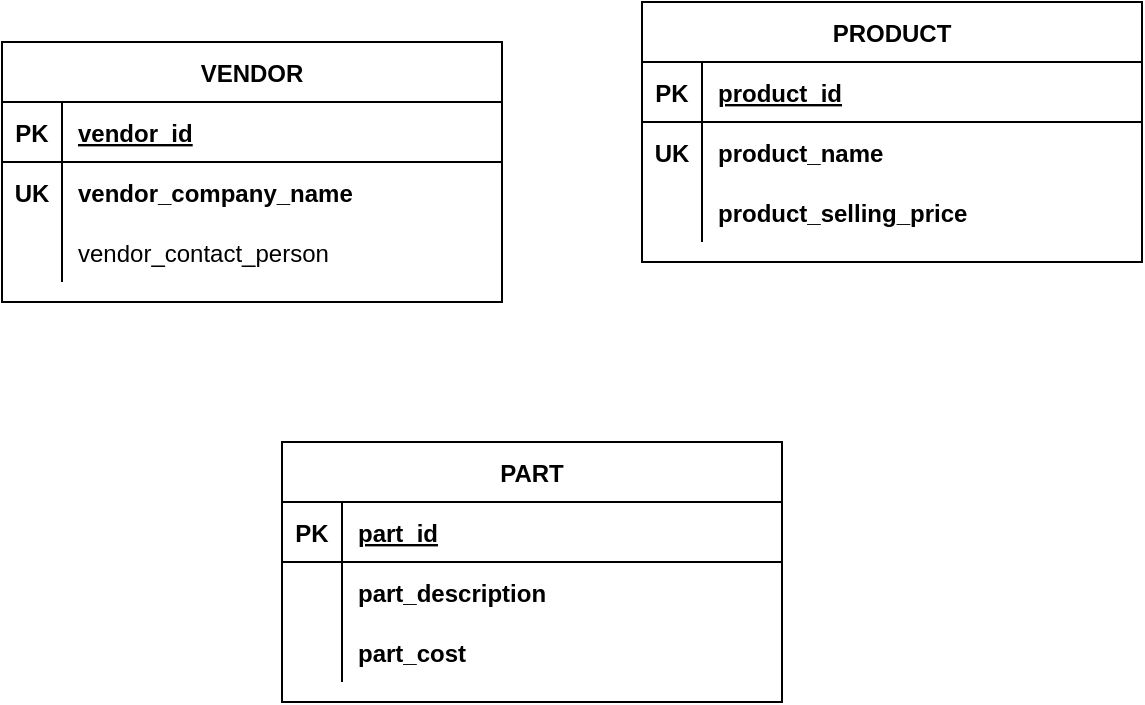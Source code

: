 <mxfile version="24.4.0" type="device" pages="3">
  <diagram id="C5RBs43oDa-KdzZeNtuy" name="P0202a">
    <mxGraphModel dx="1060" dy="654" grid="1" gridSize="10" guides="1" tooltips="1" connect="1" arrows="1" fold="1" page="1" pageScale="1" pageWidth="827" pageHeight="1169" math="0" shadow="0">
      <root>
        <mxCell id="WIyWlLk6GJQsqaUBKTNV-0" />
        <mxCell id="WIyWlLk6GJQsqaUBKTNV-1" parent="WIyWlLk6GJQsqaUBKTNV-0" />
        <mxCell id="L0qXDM-Z-F0Hf1p38Gab-0" value="PRODUCT" style="shape=table;startSize=30;container=1;collapsible=1;childLayout=tableLayout;fixedRows=1;rowLines=0;fontStyle=1;align=center;resizeLast=1;" vertex="1" parent="WIyWlLk6GJQsqaUBKTNV-1">
          <mxGeometry x="450" y="110" width="250" height="130" as="geometry" />
        </mxCell>
        <mxCell id="L0qXDM-Z-F0Hf1p38Gab-1" value="" style="shape=partialRectangle;collapsible=0;dropTarget=0;pointerEvents=0;fillColor=none;points=[[0,0.5],[1,0.5]];portConstraint=eastwest;top=0;left=0;right=0;bottom=1;" vertex="1" parent="L0qXDM-Z-F0Hf1p38Gab-0">
          <mxGeometry y="30" width="250" height="30" as="geometry" />
        </mxCell>
        <mxCell id="L0qXDM-Z-F0Hf1p38Gab-2" value="PK" style="shape=partialRectangle;overflow=hidden;connectable=0;fillColor=none;top=0;left=0;bottom=0;right=0;fontStyle=1;" vertex="1" parent="L0qXDM-Z-F0Hf1p38Gab-1">
          <mxGeometry width="30" height="30" as="geometry">
            <mxRectangle width="30" height="30" as="alternateBounds" />
          </mxGeometry>
        </mxCell>
        <mxCell id="L0qXDM-Z-F0Hf1p38Gab-3" value="product_id" style="shape=partialRectangle;overflow=hidden;connectable=0;fillColor=none;top=0;left=0;bottom=0;right=0;align=left;spacingLeft=6;fontStyle=5;" vertex="1" parent="L0qXDM-Z-F0Hf1p38Gab-1">
          <mxGeometry x="30" width="220" height="30" as="geometry">
            <mxRectangle width="220" height="30" as="alternateBounds" />
          </mxGeometry>
        </mxCell>
        <mxCell id="L0qXDM-Z-F0Hf1p38Gab-4" value="" style="shape=partialRectangle;collapsible=0;dropTarget=0;pointerEvents=0;fillColor=none;points=[[0,0.5],[1,0.5]];portConstraint=eastwest;top=0;left=0;right=0;bottom=0;" vertex="1" parent="L0qXDM-Z-F0Hf1p38Gab-0">
          <mxGeometry y="60" width="250" height="30" as="geometry" />
        </mxCell>
        <mxCell id="L0qXDM-Z-F0Hf1p38Gab-5" value="UK" style="shape=partialRectangle;overflow=hidden;connectable=0;fillColor=none;top=0;left=0;bottom=0;right=0;fontStyle=1" vertex="1" parent="L0qXDM-Z-F0Hf1p38Gab-4">
          <mxGeometry width="30" height="30" as="geometry">
            <mxRectangle width="30" height="30" as="alternateBounds" />
          </mxGeometry>
        </mxCell>
        <mxCell id="L0qXDM-Z-F0Hf1p38Gab-6" value="product_name" style="shape=partialRectangle;overflow=hidden;connectable=0;fillColor=none;top=0;left=0;bottom=0;right=0;align=left;spacingLeft=6;fontStyle=1" vertex="1" parent="L0qXDM-Z-F0Hf1p38Gab-4">
          <mxGeometry x="30" width="220" height="30" as="geometry">
            <mxRectangle width="220" height="30" as="alternateBounds" />
          </mxGeometry>
        </mxCell>
        <mxCell id="L0qXDM-Z-F0Hf1p38Gab-7" value="" style="shape=partialRectangle;collapsible=0;dropTarget=0;pointerEvents=0;fillColor=none;points=[[0,0.5],[1,0.5]];portConstraint=eastwest;top=0;left=0;right=0;bottom=0;" vertex="1" parent="L0qXDM-Z-F0Hf1p38Gab-0">
          <mxGeometry y="90" width="250" height="30" as="geometry" />
        </mxCell>
        <mxCell id="L0qXDM-Z-F0Hf1p38Gab-8" value="" style="shape=partialRectangle;overflow=hidden;connectable=0;fillColor=none;top=0;left=0;bottom=0;right=0;" vertex="1" parent="L0qXDM-Z-F0Hf1p38Gab-7">
          <mxGeometry width="30" height="30" as="geometry">
            <mxRectangle width="30" height="30" as="alternateBounds" />
          </mxGeometry>
        </mxCell>
        <mxCell id="L0qXDM-Z-F0Hf1p38Gab-9" value="product_selling_price" style="shape=partialRectangle;overflow=hidden;connectable=0;fillColor=none;top=0;left=0;bottom=0;right=0;align=left;spacingLeft=6;fontStyle=1" vertex="1" parent="L0qXDM-Z-F0Hf1p38Gab-7">
          <mxGeometry x="30" width="220" height="30" as="geometry">
            <mxRectangle width="220" height="30" as="alternateBounds" />
          </mxGeometry>
        </mxCell>
        <mxCell id="L0qXDM-Z-F0Hf1p38Gab-19" value="PART" style="shape=table;startSize=30;container=1;collapsible=1;childLayout=tableLayout;fixedRows=1;rowLines=0;fontStyle=1;align=center;resizeLast=1;" vertex="1" parent="WIyWlLk6GJQsqaUBKTNV-1">
          <mxGeometry x="270" y="330" width="250" height="130" as="geometry" />
        </mxCell>
        <mxCell id="L0qXDM-Z-F0Hf1p38Gab-20" value="" style="shape=partialRectangle;collapsible=0;dropTarget=0;pointerEvents=0;fillColor=none;points=[[0,0.5],[1,0.5]];portConstraint=eastwest;top=0;left=0;right=0;bottom=1;" vertex="1" parent="L0qXDM-Z-F0Hf1p38Gab-19">
          <mxGeometry y="30" width="250" height="30" as="geometry" />
        </mxCell>
        <mxCell id="L0qXDM-Z-F0Hf1p38Gab-21" value="PK" style="shape=partialRectangle;overflow=hidden;connectable=0;fillColor=none;top=0;left=0;bottom=0;right=0;fontStyle=1;" vertex="1" parent="L0qXDM-Z-F0Hf1p38Gab-20">
          <mxGeometry width="30" height="30" as="geometry">
            <mxRectangle width="30" height="30" as="alternateBounds" />
          </mxGeometry>
        </mxCell>
        <mxCell id="L0qXDM-Z-F0Hf1p38Gab-22" value="part_id" style="shape=partialRectangle;overflow=hidden;connectable=0;fillColor=none;top=0;left=0;bottom=0;right=0;align=left;spacingLeft=6;fontStyle=5;" vertex="1" parent="L0qXDM-Z-F0Hf1p38Gab-20">
          <mxGeometry x="30" width="220" height="30" as="geometry">
            <mxRectangle width="220" height="30" as="alternateBounds" />
          </mxGeometry>
        </mxCell>
        <mxCell id="L0qXDM-Z-F0Hf1p38Gab-23" value="" style="shape=partialRectangle;collapsible=0;dropTarget=0;pointerEvents=0;fillColor=none;points=[[0,0.5],[1,0.5]];portConstraint=eastwest;top=0;left=0;right=0;bottom=0;" vertex="1" parent="L0qXDM-Z-F0Hf1p38Gab-19">
          <mxGeometry y="60" width="250" height="30" as="geometry" />
        </mxCell>
        <mxCell id="L0qXDM-Z-F0Hf1p38Gab-24" value="" style="shape=partialRectangle;overflow=hidden;connectable=0;fillColor=none;top=0;left=0;bottom=0;right=0;" vertex="1" parent="L0qXDM-Z-F0Hf1p38Gab-23">
          <mxGeometry width="30" height="30" as="geometry">
            <mxRectangle width="30" height="30" as="alternateBounds" />
          </mxGeometry>
        </mxCell>
        <mxCell id="L0qXDM-Z-F0Hf1p38Gab-25" value="part_description" style="shape=partialRectangle;overflow=hidden;connectable=0;fillColor=none;top=0;left=0;bottom=0;right=0;align=left;spacingLeft=6;fontStyle=1" vertex="1" parent="L0qXDM-Z-F0Hf1p38Gab-23">
          <mxGeometry x="30" width="220" height="30" as="geometry">
            <mxRectangle width="220" height="30" as="alternateBounds" />
          </mxGeometry>
        </mxCell>
        <mxCell id="L0qXDM-Z-F0Hf1p38Gab-26" value="" style="shape=partialRectangle;collapsible=0;dropTarget=0;pointerEvents=0;fillColor=none;points=[[0,0.5],[1,0.5]];portConstraint=eastwest;top=0;left=0;right=0;bottom=0;" vertex="1" parent="L0qXDM-Z-F0Hf1p38Gab-19">
          <mxGeometry y="90" width="250" height="30" as="geometry" />
        </mxCell>
        <mxCell id="L0qXDM-Z-F0Hf1p38Gab-27" value="" style="shape=partialRectangle;overflow=hidden;connectable=0;fillColor=none;top=0;left=0;bottom=0;right=0;" vertex="1" parent="L0qXDM-Z-F0Hf1p38Gab-26">
          <mxGeometry width="30" height="30" as="geometry">
            <mxRectangle width="30" height="30" as="alternateBounds" />
          </mxGeometry>
        </mxCell>
        <mxCell id="L0qXDM-Z-F0Hf1p38Gab-28" value="part_cost" style="shape=partialRectangle;overflow=hidden;connectable=0;fillColor=none;top=0;left=0;bottom=0;right=0;align=left;spacingLeft=6;fontStyle=1" vertex="1" parent="L0qXDM-Z-F0Hf1p38Gab-26">
          <mxGeometry x="30" width="220" height="30" as="geometry">
            <mxRectangle width="220" height="30" as="alternateBounds" />
          </mxGeometry>
        </mxCell>
        <mxCell id="L0qXDM-Z-F0Hf1p38Gab-38" value="VENDOR" style="shape=table;startSize=30;container=1;collapsible=1;childLayout=tableLayout;fixedRows=1;rowLines=0;fontStyle=1;align=center;resizeLast=1;" vertex="1" parent="WIyWlLk6GJQsqaUBKTNV-1">
          <mxGeometry x="130" y="130" width="250" height="130" as="geometry" />
        </mxCell>
        <mxCell id="L0qXDM-Z-F0Hf1p38Gab-39" value="" style="shape=partialRectangle;collapsible=0;dropTarget=0;pointerEvents=0;fillColor=none;points=[[0,0.5],[1,0.5]];portConstraint=eastwest;top=0;left=0;right=0;bottom=1;" vertex="1" parent="L0qXDM-Z-F0Hf1p38Gab-38">
          <mxGeometry y="30" width="250" height="30" as="geometry" />
        </mxCell>
        <mxCell id="L0qXDM-Z-F0Hf1p38Gab-40" value="PK" style="shape=partialRectangle;overflow=hidden;connectable=0;fillColor=none;top=0;left=0;bottom=0;right=0;fontStyle=1;" vertex="1" parent="L0qXDM-Z-F0Hf1p38Gab-39">
          <mxGeometry width="30" height="30" as="geometry">
            <mxRectangle width="30" height="30" as="alternateBounds" />
          </mxGeometry>
        </mxCell>
        <mxCell id="L0qXDM-Z-F0Hf1p38Gab-41" value="vendor_id" style="shape=partialRectangle;overflow=hidden;connectable=0;fillColor=none;top=0;left=0;bottom=0;right=0;align=left;spacingLeft=6;fontStyle=5;" vertex="1" parent="L0qXDM-Z-F0Hf1p38Gab-39">
          <mxGeometry x="30" width="220" height="30" as="geometry">
            <mxRectangle width="220" height="30" as="alternateBounds" />
          </mxGeometry>
        </mxCell>
        <mxCell id="L0qXDM-Z-F0Hf1p38Gab-42" value="" style="shape=partialRectangle;collapsible=0;dropTarget=0;pointerEvents=0;fillColor=none;points=[[0,0.5],[1,0.5]];portConstraint=eastwest;top=0;left=0;right=0;bottom=0;" vertex="1" parent="L0qXDM-Z-F0Hf1p38Gab-38">
          <mxGeometry y="60" width="250" height="30" as="geometry" />
        </mxCell>
        <mxCell id="L0qXDM-Z-F0Hf1p38Gab-43" value="UK" style="shape=partialRectangle;overflow=hidden;connectable=0;fillColor=none;top=0;left=0;bottom=0;right=0;fontStyle=1" vertex="1" parent="L0qXDM-Z-F0Hf1p38Gab-42">
          <mxGeometry width="30" height="30" as="geometry">
            <mxRectangle width="30" height="30" as="alternateBounds" />
          </mxGeometry>
        </mxCell>
        <mxCell id="L0qXDM-Z-F0Hf1p38Gab-44" value="vendor_company_name" style="shape=partialRectangle;overflow=hidden;connectable=0;fillColor=none;top=0;left=0;bottom=0;right=0;align=left;spacingLeft=6;fontStyle=1" vertex="1" parent="L0qXDM-Z-F0Hf1p38Gab-42">
          <mxGeometry x="30" width="220" height="30" as="geometry">
            <mxRectangle width="220" height="30" as="alternateBounds" />
          </mxGeometry>
        </mxCell>
        <mxCell id="L0qXDM-Z-F0Hf1p38Gab-45" value="" style="shape=partialRectangle;collapsible=0;dropTarget=0;pointerEvents=0;fillColor=none;points=[[0,0.5],[1,0.5]];portConstraint=eastwest;top=0;left=0;right=0;bottom=0;" vertex="1" parent="L0qXDM-Z-F0Hf1p38Gab-38">
          <mxGeometry y="90" width="250" height="30" as="geometry" />
        </mxCell>
        <mxCell id="L0qXDM-Z-F0Hf1p38Gab-46" value="" style="shape=partialRectangle;overflow=hidden;connectable=0;fillColor=none;top=0;left=0;bottom=0;right=0;" vertex="1" parent="L0qXDM-Z-F0Hf1p38Gab-45">
          <mxGeometry width="30" height="30" as="geometry">
            <mxRectangle width="30" height="30" as="alternateBounds" />
          </mxGeometry>
        </mxCell>
        <mxCell id="L0qXDM-Z-F0Hf1p38Gab-47" value="vendor_contact_person" style="shape=partialRectangle;overflow=hidden;connectable=0;fillColor=none;top=0;left=0;bottom=0;right=0;align=left;spacingLeft=6;" vertex="1" parent="L0qXDM-Z-F0Hf1p38Gab-45">
          <mxGeometry x="30" width="220" height="30" as="geometry">
            <mxRectangle width="220" height="30" as="alternateBounds" />
          </mxGeometry>
        </mxCell>
      </root>
    </mxGraphModel>
  </diagram>
  <diagram id="CpUJgVUSTQFi-jkZVCvm" name="P0202b">
    <mxGraphModel dx="1193" dy="736" grid="1" gridSize="10" guides="1" tooltips="1" connect="1" arrows="1" fold="1" page="1" pageScale="1" pageWidth="827" pageHeight="1169" math="0" shadow="0">
      <root>
        <mxCell id="0" />
        <mxCell id="1" parent="0" />
        <mxCell id="_E5y_nJ24D2AhwQ01guT-1" value="PRODUCT" style="shape=table;startSize=30;container=1;collapsible=1;childLayout=tableLayout;fixedRows=1;rowLines=0;fontStyle=1;align=center;resizeLast=1;" vertex="1" parent="1">
          <mxGeometry x="510" y="60" width="250" height="120" as="geometry" />
        </mxCell>
        <mxCell id="_E5y_nJ24D2AhwQ01guT-2" value="" style="shape=partialRectangle;collapsible=0;dropTarget=0;pointerEvents=0;fillColor=none;points=[[0,0.5],[1,0.5]];portConstraint=eastwest;top=0;left=0;right=0;bottom=1;" vertex="1" parent="_E5y_nJ24D2AhwQ01guT-1">
          <mxGeometry y="30" width="250" height="30" as="geometry" />
        </mxCell>
        <mxCell id="_E5y_nJ24D2AhwQ01guT-3" value="PK" style="shape=partialRectangle;overflow=hidden;connectable=0;fillColor=none;top=0;left=0;bottom=0;right=0;fontStyle=1;" vertex="1" parent="_E5y_nJ24D2AhwQ01guT-2">
          <mxGeometry width="30" height="30" as="geometry">
            <mxRectangle width="30" height="30" as="alternateBounds" />
          </mxGeometry>
        </mxCell>
        <mxCell id="_E5y_nJ24D2AhwQ01guT-4" value="product_id" style="shape=partialRectangle;overflow=hidden;connectable=0;fillColor=none;top=0;left=0;bottom=0;right=0;align=left;spacingLeft=6;fontStyle=5;" vertex="1" parent="_E5y_nJ24D2AhwQ01guT-2">
          <mxGeometry x="30" width="220" height="30" as="geometry">
            <mxRectangle width="220" height="30" as="alternateBounds" />
          </mxGeometry>
        </mxCell>
        <mxCell id="_E5y_nJ24D2AhwQ01guT-5" value="" style="shape=partialRectangle;collapsible=0;dropTarget=0;pointerEvents=0;fillColor=none;points=[[0,0.5],[1,0.5]];portConstraint=eastwest;top=0;left=0;right=0;bottom=0;" vertex="1" parent="_E5y_nJ24D2AhwQ01guT-1">
          <mxGeometry y="60" width="250" height="30" as="geometry" />
        </mxCell>
        <mxCell id="_E5y_nJ24D2AhwQ01guT-6" value="UK" style="shape=partialRectangle;overflow=hidden;connectable=0;fillColor=none;top=0;left=0;bottom=0;right=0;fontStyle=1" vertex="1" parent="_E5y_nJ24D2AhwQ01guT-5">
          <mxGeometry width="30" height="30" as="geometry">
            <mxRectangle width="30" height="30" as="alternateBounds" />
          </mxGeometry>
        </mxCell>
        <mxCell id="_E5y_nJ24D2AhwQ01guT-7" value="product_name" style="shape=partialRectangle;overflow=hidden;connectable=0;fillColor=none;top=0;left=0;bottom=0;right=0;align=left;spacingLeft=6;fontStyle=1" vertex="1" parent="_E5y_nJ24D2AhwQ01guT-5">
          <mxGeometry x="30" width="220" height="30" as="geometry">
            <mxRectangle width="220" height="30" as="alternateBounds" />
          </mxGeometry>
        </mxCell>
        <mxCell id="_E5y_nJ24D2AhwQ01guT-8" value="" style="shape=partialRectangle;collapsible=0;dropTarget=0;pointerEvents=0;fillColor=none;points=[[0,0.5],[1,0.5]];portConstraint=eastwest;top=0;left=0;right=0;bottom=0;" vertex="1" parent="_E5y_nJ24D2AhwQ01guT-1">
          <mxGeometry y="90" width="250" height="30" as="geometry" />
        </mxCell>
        <mxCell id="_E5y_nJ24D2AhwQ01guT-9" value="" style="shape=partialRectangle;overflow=hidden;connectable=0;fillColor=none;top=0;left=0;bottom=0;right=0;" vertex="1" parent="_E5y_nJ24D2AhwQ01guT-8">
          <mxGeometry width="30" height="30" as="geometry">
            <mxRectangle width="30" height="30" as="alternateBounds" />
          </mxGeometry>
        </mxCell>
        <mxCell id="_E5y_nJ24D2AhwQ01guT-10" value="product_selling_price" style="shape=partialRectangle;overflow=hidden;connectable=0;fillColor=none;top=0;left=0;bottom=0;right=0;align=left;spacingLeft=6;fontStyle=1" vertex="1" parent="_E5y_nJ24D2AhwQ01guT-8">
          <mxGeometry x="30" width="220" height="30" as="geometry">
            <mxRectangle width="220" height="30" as="alternateBounds" />
          </mxGeometry>
        </mxCell>
        <mxCell id="_E5y_nJ24D2AhwQ01guT-11" value="PART" style="shape=table;startSize=30;container=1;collapsible=1;childLayout=tableLayout;fixedRows=1;rowLines=0;fontStyle=1;align=center;resizeLast=1;" vertex="1" parent="1">
          <mxGeometry x="350" y="350" width="250" height="180" as="geometry" />
        </mxCell>
        <mxCell id="_E5y_nJ24D2AhwQ01guT-12" value="" style="shape=partialRectangle;collapsible=0;dropTarget=0;pointerEvents=0;fillColor=none;points=[[0,0.5],[1,0.5]];portConstraint=eastwest;top=0;left=0;right=0;bottom=1;" vertex="1" parent="_E5y_nJ24D2AhwQ01guT-11">
          <mxGeometry y="30" width="250" height="30" as="geometry" />
        </mxCell>
        <mxCell id="_E5y_nJ24D2AhwQ01guT-13" value="PK" style="shape=partialRectangle;overflow=hidden;connectable=0;fillColor=none;top=0;left=0;bottom=0;right=0;fontStyle=1;" vertex="1" parent="_E5y_nJ24D2AhwQ01guT-12">
          <mxGeometry width="30" height="30" as="geometry">
            <mxRectangle width="30" height="30" as="alternateBounds" />
          </mxGeometry>
        </mxCell>
        <mxCell id="_E5y_nJ24D2AhwQ01guT-14" value="part_id" style="shape=partialRectangle;overflow=hidden;connectable=0;fillColor=none;top=0;left=0;bottom=0;right=0;align=left;spacingLeft=6;fontStyle=5;" vertex="1" parent="_E5y_nJ24D2AhwQ01guT-12">
          <mxGeometry x="30" width="220" height="30" as="geometry">
            <mxRectangle width="220" height="30" as="alternateBounds" />
          </mxGeometry>
        </mxCell>
        <mxCell id="_E5y_nJ24D2AhwQ01guT-15" value="" style="shape=partialRectangle;collapsible=0;dropTarget=0;pointerEvents=0;fillColor=none;points=[[0,0.5],[1,0.5]];portConstraint=eastwest;top=0;left=0;right=0;bottom=0;" vertex="1" parent="_E5y_nJ24D2AhwQ01guT-11">
          <mxGeometry y="60" width="250" height="30" as="geometry" />
        </mxCell>
        <mxCell id="_E5y_nJ24D2AhwQ01guT-16" value="UK" style="shape=partialRectangle;overflow=hidden;connectable=0;fillColor=none;top=0;left=0;bottom=0;right=0;fontStyle=1" vertex="1" parent="_E5y_nJ24D2AhwQ01guT-15">
          <mxGeometry width="30" height="30" as="geometry">
            <mxRectangle width="30" height="30" as="alternateBounds" />
          </mxGeometry>
        </mxCell>
        <mxCell id="_E5y_nJ24D2AhwQ01guT-17" value="part_description" style="shape=partialRectangle;overflow=hidden;connectable=0;fillColor=none;top=0;left=0;bottom=0;right=0;align=left;spacingLeft=6;fontStyle=1" vertex="1" parent="_E5y_nJ24D2AhwQ01guT-15">
          <mxGeometry x="30" width="220" height="30" as="geometry">
            <mxRectangle width="220" height="30" as="alternateBounds" />
          </mxGeometry>
        </mxCell>
        <mxCell id="_E5y_nJ24D2AhwQ01guT-18" value="" style="shape=partialRectangle;collapsible=0;dropTarget=0;pointerEvents=0;fillColor=none;points=[[0,0.5],[1,0.5]];portConstraint=eastwest;top=0;left=0;right=0;bottom=0;" vertex="1" parent="_E5y_nJ24D2AhwQ01guT-11">
          <mxGeometry y="90" width="250" height="30" as="geometry" />
        </mxCell>
        <mxCell id="_E5y_nJ24D2AhwQ01guT-19" value="" style="shape=partialRectangle;overflow=hidden;connectable=0;fillColor=none;top=0;left=0;bottom=0;right=0;" vertex="1" parent="_E5y_nJ24D2AhwQ01guT-18">
          <mxGeometry width="30" height="30" as="geometry">
            <mxRectangle width="30" height="30" as="alternateBounds" />
          </mxGeometry>
        </mxCell>
        <mxCell id="_E5y_nJ24D2AhwQ01guT-20" value="part_cost" style="shape=partialRectangle;overflow=hidden;connectable=0;fillColor=none;top=0;left=0;bottom=0;right=0;align=left;spacingLeft=6;fontStyle=1" vertex="1" parent="_E5y_nJ24D2AhwQ01guT-18">
          <mxGeometry x="30" width="220" height="30" as="geometry">
            <mxRectangle width="220" height="30" as="alternateBounds" />
          </mxGeometry>
        </mxCell>
        <mxCell id="_E5y_nJ24D2AhwQ01guT-31" value="" style="shape=partialRectangle;collapsible=0;dropTarget=0;pointerEvents=0;fillColor=none;points=[[0,0.5],[1,0.5]];portConstraint=eastwest;top=0;left=0;right=0;bottom=0;" vertex="1" parent="_E5y_nJ24D2AhwQ01guT-11">
          <mxGeometry y="120" width="250" height="30" as="geometry" />
        </mxCell>
        <mxCell id="_E5y_nJ24D2AhwQ01guT-32" value="FK" style="shape=partialRectangle;overflow=hidden;connectable=0;fillColor=none;top=0;left=0;bottom=0;right=0;fontStyle=1" vertex="1" parent="_E5y_nJ24D2AhwQ01guT-31">
          <mxGeometry width="30" height="30" as="geometry">
            <mxRectangle width="30" height="30" as="alternateBounds" />
          </mxGeometry>
        </mxCell>
        <mxCell id="_E5y_nJ24D2AhwQ01guT-33" value="vendor_id" style="shape=partialRectangle;overflow=hidden;connectable=0;fillColor=none;top=0;left=0;bottom=0;right=0;align=left;spacingLeft=6;fontStyle=1" vertex="1" parent="_E5y_nJ24D2AhwQ01guT-31">
          <mxGeometry x="30" width="220" height="30" as="geometry">
            <mxRectangle width="220" height="30" as="alternateBounds" />
          </mxGeometry>
        </mxCell>
        <mxCell id="_E5y_nJ24D2AhwQ01guT-34" value="" style="shape=partialRectangle;collapsible=0;dropTarget=0;pointerEvents=0;fillColor=none;points=[[0,0.5],[1,0.5]];portConstraint=eastwest;top=0;left=0;right=0;bottom=0;" vertex="1" parent="_E5y_nJ24D2AhwQ01guT-11">
          <mxGeometry y="150" width="250" height="30" as="geometry" />
        </mxCell>
        <mxCell id="_E5y_nJ24D2AhwQ01guT-35" value="FK" style="shape=partialRectangle;overflow=hidden;connectable=0;fillColor=none;top=0;left=0;bottom=0;right=0;fontStyle=1" vertex="1" parent="_E5y_nJ24D2AhwQ01guT-34">
          <mxGeometry width="30" height="30" as="geometry">
            <mxRectangle width="30" height="30" as="alternateBounds" />
          </mxGeometry>
        </mxCell>
        <mxCell id="_E5y_nJ24D2AhwQ01guT-36" value="product id" style="shape=partialRectangle;overflow=hidden;connectable=0;fillColor=none;top=0;left=0;bottom=0;right=0;align=left;spacingLeft=6;fontStyle=1" vertex="1" parent="_E5y_nJ24D2AhwQ01guT-34">
          <mxGeometry x="30" width="220" height="30" as="geometry">
            <mxRectangle width="220" height="30" as="alternateBounds" />
          </mxGeometry>
        </mxCell>
        <mxCell id="_E5y_nJ24D2AhwQ01guT-21" value="VENDOR" style="shape=table;startSize=30;container=1;collapsible=1;childLayout=tableLayout;fixedRows=1;rowLines=0;fontStyle=1;align=center;resizeLast=1;" vertex="1" parent="1">
          <mxGeometry x="60" y="70" width="250" height="120" as="geometry" />
        </mxCell>
        <mxCell id="_E5y_nJ24D2AhwQ01guT-22" value="" style="shape=partialRectangle;collapsible=0;dropTarget=0;pointerEvents=0;fillColor=none;points=[[0,0.5],[1,0.5]];portConstraint=eastwest;top=0;left=0;right=0;bottom=1;" vertex="1" parent="_E5y_nJ24D2AhwQ01guT-21">
          <mxGeometry y="30" width="250" height="30" as="geometry" />
        </mxCell>
        <mxCell id="_E5y_nJ24D2AhwQ01guT-23" value="PK" style="shape=partialRectangle;overflow=hidden;connectable=0;fillColor=none;top=0;left=0;bottom=0;right=0;fontStyle=1;" vertex="1" parent="_E5y_nJ24D2AhwQ01guT-22">
          <mxGeometry width="30" height="30" as="geometry">
            <mxRectangle width="30" height="30" as="alternateBounds" />
          </mxGeometry>
        </mxCell>
        <mxCell id="_E5y_nJ24D2AhwQ01guT-24" value="vendor_id" style="shape=partialRectangle;overflow=hidden;connectable=0;fillColor=none;top=0;left=0;bottom=0;right=0;align=left;spacingLeft=6;fontStyle=5;" vertex="1" parent="_E5y_nJ24D2AhwQ01guT-22">
          <mxGeometry x="30" width="220" height="30" as="geometry">
            <mxRectangle width="220" height="30" as="alternateBounds" />
          </mxGeometry>
        </mxCell>
        <mxCell id="_E5y_nJ24D2AhwQ01guT-25" value="" style="shape=partialRectangle;collapsible=0;dropTarget=0;pointerEvents=0;fillColor=none;points=[[0,0.5],[1,0.5]];portConstraint=eastwest;top=0;left=0;right=0;bottom=0;" vertex="1" parent="_E5y_nJ24D2AhwQ01guT-21">
          <mxGeometry y="60" width="250" height="30" as="geometry" />
        </mxCell>
        <mxCell id="_E5y_nJ24D2AhwQ01guT-26" value="UK" style="shape=partialRectangle;overflow=hidden;connectable=0;fillColor=none;top=0;left=0;bottom=0;right=0;fontStyle=1" vertex="1" parent="_E5y_nJ24D2AhwQ01guT-25">
          <mxGeometry width="30" height="30" as="geometry">
            <mxRectangle width="30" height="30" as="alternateBounds" />
          </mxGeometry>
        </mxCell>
        <mxCell id="_E5y_nJ24D2AhwQ01guT-27" value="vendor_company_name" style="shape=partialRectangle;overflow=hidden;connectable=0;fillColor=none;top=0;left=0;bottom=0;right=0;align=left;spacingLeft=6;fontStyle=1" vertex="1" parent="_E5y_nJ24D2AhwQ01guT-25">
          <mxGeometry x="30" width="220" height="30" as="geometry">
            <mxRectangle width="220" height="30" as="alternateBounds" />
          </mxGeometry>
        </mxCell>
        <mxCell id="_E5y_nJ24D2AhwQ01guT-28" value="" style="shape=partialRectangle;collapsible=0;dropTarget=0;pointerEvents=0;fillColor=none;points=[[0,0.5],[1,0.5]];portConstraint=eastwest;top=0;left=0;right=0;bottom=0;" vertex="1" parent="_E5y_nJ24D2AhwQ01guT-21">
          <mxGeometry y="90" width="250" height="30" as="geometry" />
        </mxCell>
        <mxCell id="_E5y_nJ24D2AhwQ01guT-29" value="" style="shape=partialRectangle;overflow=hidden;connectable=0;fillColor=none;top=0;left=0;bottom=0;right=0;" vertex="1" parent="_E5y_nJ24D2AhwQ01guT-28">
          <mxGeometry width="30" height="30" as="geometry">
            <mxRectangle width="30" height="30" as="alternateBounds" />
          </mxGeometry>
        </mxCell>
        <mxCell id="_E5y_nJ24D2AhwQ01guT-30" value="vendor_contact_person" style="shape=partialRectangle;overflow=hidden;connectable=0;fillColor=none;top=0;left=0;bottom=0;right=0;align=left;spacingLeft=6;" vertex="1" parent="_E5y_nJ24D2AhwQ01guT-28">
          <mxGeometry x="30" width="220" height="30" as="geometry">
            <mxRectangle width="220" height="30" as="alternateBounds" />
          </mxGeometry>
        </mxCell>
        <mxCell id="_E5y_nJ24D2AhwQ01guT-37" style="edgeStyle=orthogonalEdgeStyle;rounded=0;orthogonalLoop=1;jettySize=auto;html=1;exitX=1;exitY=0.5;exitDx=0;exitDy=0;entryX=1;entryY=0.5;entryDx=0;entryDy=0;startArrow=ERmany;startFill=0;endArrow=ERmandOne;endFill=0;" edge="1" parent="1" source="_E5y_nJ24D2AhwQ01guT-34" target="_E5y_nJ24D2AhwQ01guT-2">
          <mxGeometry relative="1" as="geometry" />
        </mxCell>
        <mxCell id="_E5y_nJ24D2AhwQ01guT-39" value="Assembles" style="edgeLabel;html=1;align=center;verticalAlign=middle;resizable=0;points=[];" vertex="1" connectable="0" parent="_E5y_nJ24D2AhwQ01guT-37">
          <mxGeometry x="0.112" y="1" relative="1" as="geometry">
            <mxPoint as="offset" />
          </mxGeometry>
        </mxCell>
        <mxCell id="_E5y_nJ24D2AhwQ01guT-38" style="edgeStyle=orthogonalEdgeStyle;rounded=0;orthogonalLoop=1;jettySize=auto;html=1;exitX=1;exitY=0.3;exitDx=0;exitDy=0;entryX=0;entryY=0.5;entryDx=0;entryDy=0;startArrow=ERmandOne;startFill=0;endArrow=ERzeroToMany;endFill=0;exitPerimeter=0;" edge="1" parent="1" source="_E5y_nJ24D2AhwQ01guT-22" target="_E5y_nJ24D2AhwQ01guT-31">
          <mxGeometry relative="1" as="geometry" />
        </mxCell>
        <mxCell id="_E5y_nJ24D2AhwQ01guT-40" value="Supplies" style="edgeLabel;html=1;align=center;verticalAlign=middle;resizable=0;points=[];" vertex="1" connectable="0" parent="_E5y_nJ24D2AhwQ01guT-38">
          <mxGeometry x="-0.149" y="-3" relative="1" as="geometry">
            <mxPoint as="offset" />
          </mxGeometry>
        </mxCell>
      </root>
    </mxGraphModel>
  </diagram>
  <diagram id="iukmx_VLRDjzS4cLDiY9" name="P0202c">
    <mxGraphModel dx="954" dy="589" grid="1" gridSize="10" guides="1" tooltips="1" connect="1" arrows="1" fold="1" page="1" pageScale="1" pageWidth="827" pageHeight="1169" math="0" shadow="0">
      <root>
        <mxCell id="0" />
        <mxCell id="1" parent="0" />
        <mxCell id="IZIN0yWIi_tx8-wRVShp-1" value="PRODUCT" style="shape=table;startSize=30;container=1;collapsible=1;childLayout=tableLayout;fixedRows=1;rowLines=0;fontStyle=1;align=center;resizeLast=1;" vertex="1" parent="1">
          <mxGeometry x="510" y="60" width="250" height="150" as="geometry" />
        </mxCell>
        <mxCell id="IZIN0yWIi_tx8-wRVShp-2" value="" style="shape=partialRectangle;collapsible=0;dropTarget=0;pointerEvents=0;fillColor=none;points=[[0,0.5],[1,0.5]];portConstraint=eastwest;top=0;left=0;right=0;bottom=1;" vertex="1" parent="IZIN0yWIi_tx8-wRVShp-1">
          <mxGeometry y="30" width="250" height="30" as="geometry" />
        </mxCell>
        <mxCell id="IZIN0yWIi_tx8-wRVShp-3" value="PK" style="shape=partialRectangle;overflow=hidden;connectable=0;fillColor=none;top=0;left=0;bottom=0;right=0;fontStyle=1;" vertex="1" parent="IZIN0yWIi_tx8-wRVShp-2">
          <mxGeometry width="30" height="30" as="geometry">
            <mxRectangle width="30" height="30" as="alternateBounds" />
          </mxGeometry>
        </mxCell>
        <mxCell id="IZIN0yWIi_tx8-wRVShp-4" value="product_id" style="shape=partialRectangle;overflow=hidden;connectable=0;fillColor=none;top=0;left=0;bottom=0;right=0;align=left;spacingLeft=6;fontStyle=5;" vertex="1" parent="IZIN0yWIi_tx8-wRVShp-2">
          <mxGeometry x="30" width="220" height="30" as="geometry">
            <mxRectangle width="220" height="30" as="alternateBounds" />
          </mxGeometry>
        </mxCell>
        <mxCell id="IZIN0yWIi_tx8-wRVShp-5" value="" style="shape=partialRectangle;collapsible=0;dropTarget=0;pointerEvents=0;fillColor=none;points=[[0,0.5],[1,0.5]];portConstraint=eastwest;top=0;left=0;right=0;bottom=0;" vertex="1" parent="IZIN0yWIi_tx8-wRVShp-1">
          <mxGeometry y="60" width="250" height="30" as="geometry" />
        </mxCell>
        <mxCell id="IZIN0yWIi_tx8-wRVShp-6" value="UK" style="shape=partialRectangle;overflow=hidden;connectable=0;fillColor=none;top=0;left=0;bottom=0;right=0;fontStyle=1" vertex="1" parent="IZIN0yWIi_tx8-wRVShp-5">
          <mxGeometry width="30" height="30" as="geometry">
            <mxRectangle width="30" height="30" as="alternateBounds" />
          </mxGeometry>
        </mxCell>
        <mxCell id="IZIN0yWIi_tx8-wRVShp-7" value="product_name" style="shape=partialRectangle;overflow=hidden;connectable=0;fillColor=none;top=0;left=0;bottom=0;right=0;align=left;spacingLeft=6;fontStyle=1" vertex="1" parent="IZIN0yWIi_tx8-wRVShp-5">
          <mxGeometry x="30" width="220" height="30" as="geometry">
            <mxRectangle width="220" height="30" as="alternateBounds" />
          </mxGeometry>
        </mxCell>
        <mxCell id="IZIN0yWIi_tx8-wRVShp-8" value="" style="shape=partialRectangle;collapsible=0;dropTarget=0;pointerEvents=0;fillColor=none;points=[[0,0.5],[1,0.5]];portConstraint=eastwest;top=0;left=0;right=0;bottom=0;" vertex="1" parent="IZIN0yWIi_tx8-wRVShp-1">
          <mxGeometry y="90" width="250" height="30" as="geometry" />
        </mxCell>
        <mxCell id="IZIN0yWIi_tx8-wRVShp-9" value="" style="shape=partialRectangle;overflow=hidden;connectable=0;fillColor=none;top=0;left=0;bottom=0;right=0;" vertex="1" parent="IZIN0yWIi_tx8-wRVShp-8">
          <mxGeometry width="30" height="30" as="geometry">
            <mxRectangle width="30" height="30" as="alternateBounds" />
          </mxGeometry>
        </mxCell>
        <mxCell id="IZIN0yWIi_tx8-wRVShp-10" value="product_selling_price" style="shape=partialRectangle;overflow=hidden;connectable=0;fillColor=none;top=0;left=0;bottom=0;right=0;align=left;spacingLeft=6;fontStyle=1" vertex="1" parent="IZIN0yWIi_tx8-wRVShp-8">
          <mxGeometry x="30" width="220" height="30" as="geometry">
            <mxRectangle width="220" height="30" as="alternateBounds" />
          </mxGeometry>
        </mxCell>
        <mxCell id="IZIN0yWIi_tx8-wRVShp-11" value="" style="shape=partialRectangle;collapsible=0;dropTarget=0;pointerEvents=0;fillColor=none;points=[[0,0.5],[1,0.5]];portConstraint=eastwest;top=0;left=0;right=0;bottom=0;" vertex="1" parent="IZIN0yWIi_tx8-wRVShp-1">
          <mxGeometry y="120" width="250" height="30" as="geometry" />
        </mxCell>
        <mxCell id="IZIN0yWIi_tx8-wRVShp-12" value="" style="shape=partialRectangle;overflow=hidden;connectable=0;fillColor=none;top=0;left=0;bottom=0;right=0;" vertex="1" parent="IZIN0yWIi_tx8-wRVShp-11">
          <mxGeometry width="30" height="30" as="geometry">
            <mxRectangle width="30" height="30" as="alternateBounds" />
          </mxGeometry>
        </mxCell>
        <mxCell id="IZIN0yWIi_tx8-wRVShp-13" value="is_product_discontinued" style="shape=partialRectangle;overflow=hidden;connectable=0;fillColor=none;top=0;left=0;bottom=0;right=0;align=left;spacingLeft=6;fontStyle=0" vertex="1" parent="IZIN0yWIi_tx8-wRVShp-11">
          <mxGeometry x="30" width="220" height="30" as="geometry">
            <mxRectangle width="220" height="30" as="alternateBounds" />
          </mxGeometry>
        </mxCell>
        <mxCell id="IZIN0yWIi_tx8-wRVShp-14" value="PART" style="shape=table;startSize=30;container=1;collapsible=1;childLayout=tableLayout;fixedRows=1;rowLines=0;fontStyle=1;align=center;resizeLast=1;" vertex="1" parent="1">
          <mxGeometry x="350" y="350" width="250" height="180" as="geometry" />
        </mxCell>
        <mxCell id="IZIN0yWIi_tx8-wRVShp-15" value="" style="shape=partialRectangle;collapsible=0;dropTarget=0;pointerEvents=0;fillColor=none;points=[[0,0.5],[1,0.5]];portConstraint=eastwest;top=0;left=0;right=0;bottom=1;" vertex="1" parent="IZIN0yWIi_tx8-wRVShp-14">
          <mxGeometry y="30" width="250" height="30" as="geometry" />
        </mxCell>
        <mxCell id="IZIN0yWIi_tx8-wRVShp-16" value="PK" style="shape=partialRectangle;overflow=hidden;connectable=0;fillColor=none;top=0;left=0;bottom=0;right=0;fontStyle=1;" vertex="1" parent="IZIN0yWIi_tx8-wRVShp-15">
          <mxGeometry width="30" height="30" as="geometry">
            <mxRectangle width="30" height="30" as="alternateBounds" />
          </mxGeometry>
        </mxCell>
        <mxCell id="IZIN0yWIi_tx8-wRVShp-17" value="part_id" style="shape=partialRectangle;overflow=hidden;connectable=0;fillColor=none;top=0;left=0;bottom=0;right=0;align=left;spacingLeft=6;fontStyle=5;" vertex="1" parent="IZIN0yWIi_tx8-wRVShp-15">
          <mxGeometry x="30" width="220" height="30" as="geometry">
            <mxRectangle width="220" height="30" as="alternateBounds" />
          </mxGeometry>
        </mxCell>
        <mxCell id="IZIN0yWIi_tx8-wRVShp-18" value="" style="shape=partialRectangle;collapsible=0;dropTarget=0;pointerEvents=0;fillColor=none;points=[[0,0.5],[1,0.5]];portConstraint=eastwest;top=0;left=0;right=0;bottom=0;" vertex="1" parent="IZIN0yWIi_tx8-wRVShp-14">
          <mxGeometry y="60" width="250" height="30" as="geometry" />
        </mxCell>
        <mxCell id="IZIN0yWIi_tx8-wRVShp-19" value="UK" style="shape=partialRectangle;overflow=hidden;connectable=0;fillColor=none;top=0;left=0;bottom=0;right=0;fontStyle=1" vertex="1" parent="IZIN0yWIi_tx8-wRVShp-18">
          <mxGeometry width="30" height="30" as="geometry">
            <mxRectangle width="30" height="30" as="alternateBounds" />
          </mxGeometry>
        </mxCell>
        <mxCell id="IZIN0yWIi_tx8-wRVShp-20" value="part_description" style="shape=partialRectangle;overflow=hidden;connectable=0;fillColor=none;top=0;left=0;bottom=0;right=0;align=left;spacingLeft=6;fontStyle=1" vertex="1" parent="IZIN0yWIi_tx8-wRVShp-18">
          <mxGeometry x="30" width="220" height="30" as="geometry">
            <mxRectangle width="220" height="30" as="alternateBounds" />
          </mxGeometry>
        </mxCell>
        <mxCell id="IZIN0yWIi_tx8-wRVShp-21" value="" style="shape=partialRectangle;collapsible=0;dropTarget=0;pointerEvents=0;fillColor=none;points=[[0,0.5],[1,0.5]];portConstraint=eastwest;top=0;left=0;right=0;bottom=0;" vertex="1" parent="IZIN0yWIi_tx8-wRVShp-14">
          <mxGeometry y="90" width="250" height="30" as="geometry" />
        </mxCell>
        <mxCell id="IZIN0yWIi_tx8-wRVShp-22" value="" style="shape=partialRectangle;overflow=hidden;connectable=0;fillColor=none;top=0;left=0;bottom=0;right=0;" vertex="1" parent="IZIN0yWIi_tx8-wRVShp-21">
          <mxGeometry width="30" height="30" as="geometry">
            <mxRectangle width="30" height="30" as="alternateBounds" />
          </mxGeometry>
        </mxCell>
        <mxCell id="IZIN0yWIi_tx8-wRVShp-23" value="part_cost" style="shape=partialRectangle;overflow=hidden;connectable=0;fillColor=none;top=0;left=0;bottom=0;right=0;align=left;spacingLeft=6;fontStyle=1" vertex="1" parent="IZIN0yWIi_tx8-wRVShp-21">
          <mxGeometry x="30" width="220" height="30" as="geometry">
            <mxRectangle width="220" height="30" as="alternateBounds" />
          </mxGeometry>
        </mxCell>
        <mxCell id="IZIN0yWIi_tx8-wRVShp-24" value="" style="shape=partialRectangle;collapsible=0;dropTarget=0;pointerEvents=0;fillColor=none;points=[[0,0.5],[1,0.5]];portConstraint=eastwest;top=0;left=0;right=0;bottom=0;" vertex="1" parent="IZIN0yWIi_tx8-wRVShp-14">
          <mxGeometry y="120" width="250" height="30" as="geometry" />
        </mxCell>
        <mxCell id="IZIN0yWIi_tx8-wRVShp-25" value="FK" style="shape=partialRectangle;overflow=hidden;connectable=0;fillColor=none;top=0;left=0;bottom=0;right=0;fontStyle=1" vertex="1" parent="IZIN0yWIi_tx8-wRVShp-24">
          <mxGeometry width="30" height="30" as="geometry">
            <mxRectangle width="30" height="30" as="alternateBounds" />
          </mxGeometry>
        </mxCell>
        <mxCell id="IZIN0yWIi_tx8-wRVShp-26" value="vendor_id" style="shape=partialRectangle;overflow=hidden;connectable=0;fillColor=none;top=0;left=0;bottom=0;right=0;align=left;spacingLeft=6;fontStyle=1" vertex="1" parent="IZIN0yWIi_tx8-wRVShp-24">
          <mxGeometry x="30" width="220" height="30" as="geometry">
            <mxRectangle width="220" height="30" as="alternateBounds" />
          </mxGeometry>
        </mxCell>
        <mxCell id="IZIN0yWIi_tx8-wRVShp-27" value="" style="shape=partialRectangle;collapsible=0;dropTarget=0;pointerEvents=0;fillColor=none;points=[[0,0.5],[1,0.5]];portConstraint=eastwest;top=0;left=0;right=0;bottom=0;" vertex="1" parent="IZIN0yWIi_tx8-wRVShp-14">
          <mxGeometry y="150" width="250" height="30" as="geometry" />
        </mxCell>
        <mxCell id="IZIN0yWIi_tx8-wRVShp-28" value="FK" style="shape=partialRectangle;overflow=hidden;connectable=0;fillColor=none;top=0;left=0;bottom=0;right=0;fontStyle=0" vertex="1" parent="IZIN0yWIi_tx8-wRVShp-27">
          <mxGeometry width="30" height="30" as="geometry">
            <mxRectangle width="30" height="30" as="alternateBounds" />
          </mxGeometry>
        </mxCell>
        <mxCell id="IZIN0yWIi_tx8-wRVShp-29" value="product id" style="shape=partialRectangle;overflow=hidden;connectable=0;fillColor=none;top=0;left=0;bottom=0;right=0;align=left;spacingLeft=6;fontStyle=0" vertex="1" parent="IZIN0yWIi_tx8-wRVShp-27">
          <mxGeometry x="30" width="220" height="30" as="geometry">
            <mxRectangle width="220" height="30" as="alternateBounds" />
          </mxGeometry>
        </mxCell>
        <mxCell id="IZIN0yWIi_tx8-wRVShp-30" value="VENDOR" style="shape=table;startSize=30;container=1;collapsible=1;childLayout=tableLayout;fixedRows=1;rowLines=0;fontStyle=1;align=center;resizeLast=1;" vertex="1" parent="1">
          <mxGeometry x="60" y="70" width="250" height="120" as="geometry" />
        </mxCell>
        <mxCell id="IZIN0yWIi_tx8-wRVShp-31" value="" style="shape=partialRectangle;collapsible=0;dropTarget=0;pointerEvents=0;fillColor=none;points=[[0,0.5],[1,0.5]];portConstraint=eastwest;top=0;left=0;right=0;bottom=1;" vertex="1" parent="IZIN0yWIi_tx8-wRVShp-30">
          <mxGeometry y="30" width="250" height="30" as="geometry" />
        </mxCell>
        <mxCell id="IZIN0yWIi_tx8-wRVShp-32" value="PK" style="shape=partialRectangle;overflow=hidden;connectable=0;fillColor=none;top=0;left=0;bottom=0;right=0;fontStyle=1;" vertex="1" parent="IZIN0yWIi_tx8-wRVShp-31">
          <mxGeometry width="30" height="30" as="geometry">
            <mxRectangle width="30" height="30" as="alternateBounds" />
          </mxGeometry>
        </mxCell>
        <mxCell id="IZIN0yWIi_tx8-wRVShp-33" value="vendor_id" style="shape=partialRectangle;overflow=hidden;connectable=0;fillColor=none;top=0;left=0;bottom=0;right=0;align=left;spacingLeft=6;fontStyle=5;" vertex="1" parent="IZIN0yWIi_tx8-wRVShp-31">
          <mxGeometry x="30" width="220" height="30" as="geometry">
            <mxRectangle width="220" height="30" as="alternateBounds" />
          </mxGeometry>
        </mxCell>
        <mxCell id="IZIN0yWIi_tx8-wRVShp-34" value="" style="shape=partialRectangle;collapsible=0;dropTarget=0;pointerEvents=0;fillColor=none;points=[[0,0.5],[1,0.5]];portConstraint=eastwest;top=0;left=0;right=0;bottom=0;" vertex="1" parent="IZIN0yWIi_tx8-wRVShp-30">
          <mxGeometry y="60" width="250" height="30" as="geometry" />
        </mxCell>
        <mxCell id="IZIN0yWIi_tx8-wRVShp-35" value="UK" style="shape=partialRectangle;overflow=hidden;connectable=0;fillColor=none;top=0;left=0;bottom=0;right=0;fontStyle=1" vertex="1" parent="IZIN0yWIi_tx8-wRVShp-34">
          <mxGeometry width="30" height="30" as="geometry">
            <mxRectangle width="30" height="30" as="alternateBounds" />
          </mxGeometry>
        </mxCell>
        <mxCell id="IZIN0yWIi_tx8-wRVShp-36" value="vendor_company_name" style="shape=partialRectangle;overflow=hidden;connectable=0;fillColor=none;top=0;left=0;bottom=0;right=0;align=left;spacingLeft=6;fontStyle=1" vertex="1" parent="IZIN0yWIi_tx8-wRVShp-34">
          <mxGeometry x="30" width="220" height="30" as="geometry">
            <mxRectangle width="220" height="30" as="alternateBounds" />
          </mxGeometry>
        </mxCell>
        <mxCell id="IZIN0yWIi_tx8-wRVShp-37" value="" style="shape=partialRectangle;collapsible=0;dropTarget=0;pointerEvents=0;fillColor=none;points=[[0,0.5],[1,0.5]];portConstraint=eastwest;top=0;left=0;right=0;bottom=0;" vertex="1" parent="IZIN0yWIi_tx8-wRVShp-30">
          <mxGeometry y="90" width="250" height="30" as="geometry" />
        </mxCell>
        <mxCell id="IZIN0yWIi_tx8-wRVShp-38" value="" style="shape=partialRectangle;overflow=hidden;connectable=0;fillColor=none;top=0;left=0;bottom=0;right=0;" vertex="1" parent="IZIN0yWIi_tx8-wRVShp-37">
          <mxGeometry width="30" height="30" as="geometry">
            <mxRectangle width="30" height="30" as="alternateBounds" />
          </mxGeometry>
        </mxCell>
        <mxCell id="IZIN0yWIi_tx8-wRVShp-39" value="vendor_contact_person" style="shape=partialRectangle;overflow=hidden;connectable=0;fillColor=none;top=0;left=0;bottom=0;right=0;align=left;spacingLeft=6;" vertex="1" parent="IZIN0yWIi_tx8-wRVShp-37">
          <mxGeometry x="30" width="220" height="30" as="geometry">
            <mxRectangle width="220" height="30" as="alternateBounds" />
          </mxGeometry>
        </mxCell>
        <mxCell id="IZIN0yWIi_tx8-wRVShp-40" style="edgeStyle=orthogonalEdgeStyle;rounded=0;orthogonalLoop=1;jettySize=auto;html=1;exitX=1;exitY=0.5;exitDx=0;exitDy=0;entryX=1;entryY=0.5;entryDx=0;entryDy=0;startArrow=ERzeroToMany;startFill=0;endArrow=ERmandOne;endFill=0;" edge="1" parent="1" source="IZIN0yWIi_tx8-wRVShp-27" target="IZIN0yWIi_tx8-wRVShp-2">
          <mxGeometry relative="1" as="geometry" />
        </mxCell>
        <mxCell id="IZIN0yWIi_tx8-wRVShp-41" value="Assembles" style="edgeLabel;html=1;align=center;verticalAlign=middle;resizable=0;points=[];" vertex="1" connectable="0" parent="IZIN0yWIi_tx8-wRVShp-40">
          <mxGeometry x="0.112" y="1" relative="1" as="geometry">
            <mxPoint as="offset" />
          </mxGeometry>
        </mxCell>
        <mxCell id="IZIN0yWIi_tx8-wRVShp-42" style="edgeStyle=orthogonalEdgeStyle;rounded=0;orthogonalLoop=1;jettySize=auto;html=1;exitX=1;exitY=0.3;exitDx=0;exitDy=0;entryX=0;entryY=0.5;entryDx=0;entryDy=0;startArrow=ERmandOne;startFill=0;endArrow=ERzeroToMany;endFill=0;exitPerimeter=0;" edge="1" parent="1" source="IZIN0yWIi_tx8-wRVShp-31" target="IZIN0yWIi_tx8-wRVShp-24">
          <mxGeometry relative="1" as="geometry" />
        </mxCell>
        <mxCell id="IZIN0yWIi_tx8-wRVShp-43" value="Supplies" style="edgeLabel;html=1;align=center;verticalAlign=middle;resizable=0;points=[];" vertex="1" connectable="0" parent="IZIN0yWIi_tx8-wRVShp-42">
          <mxGeometry x="-0.149" y="-3" relative="1" as="geometry">
            <mxPoint as="offset" />
          </mxGeometry>
        </mxCell>
      </root>
    </mxGraphModel>
  </diagram>
</mxfile>
